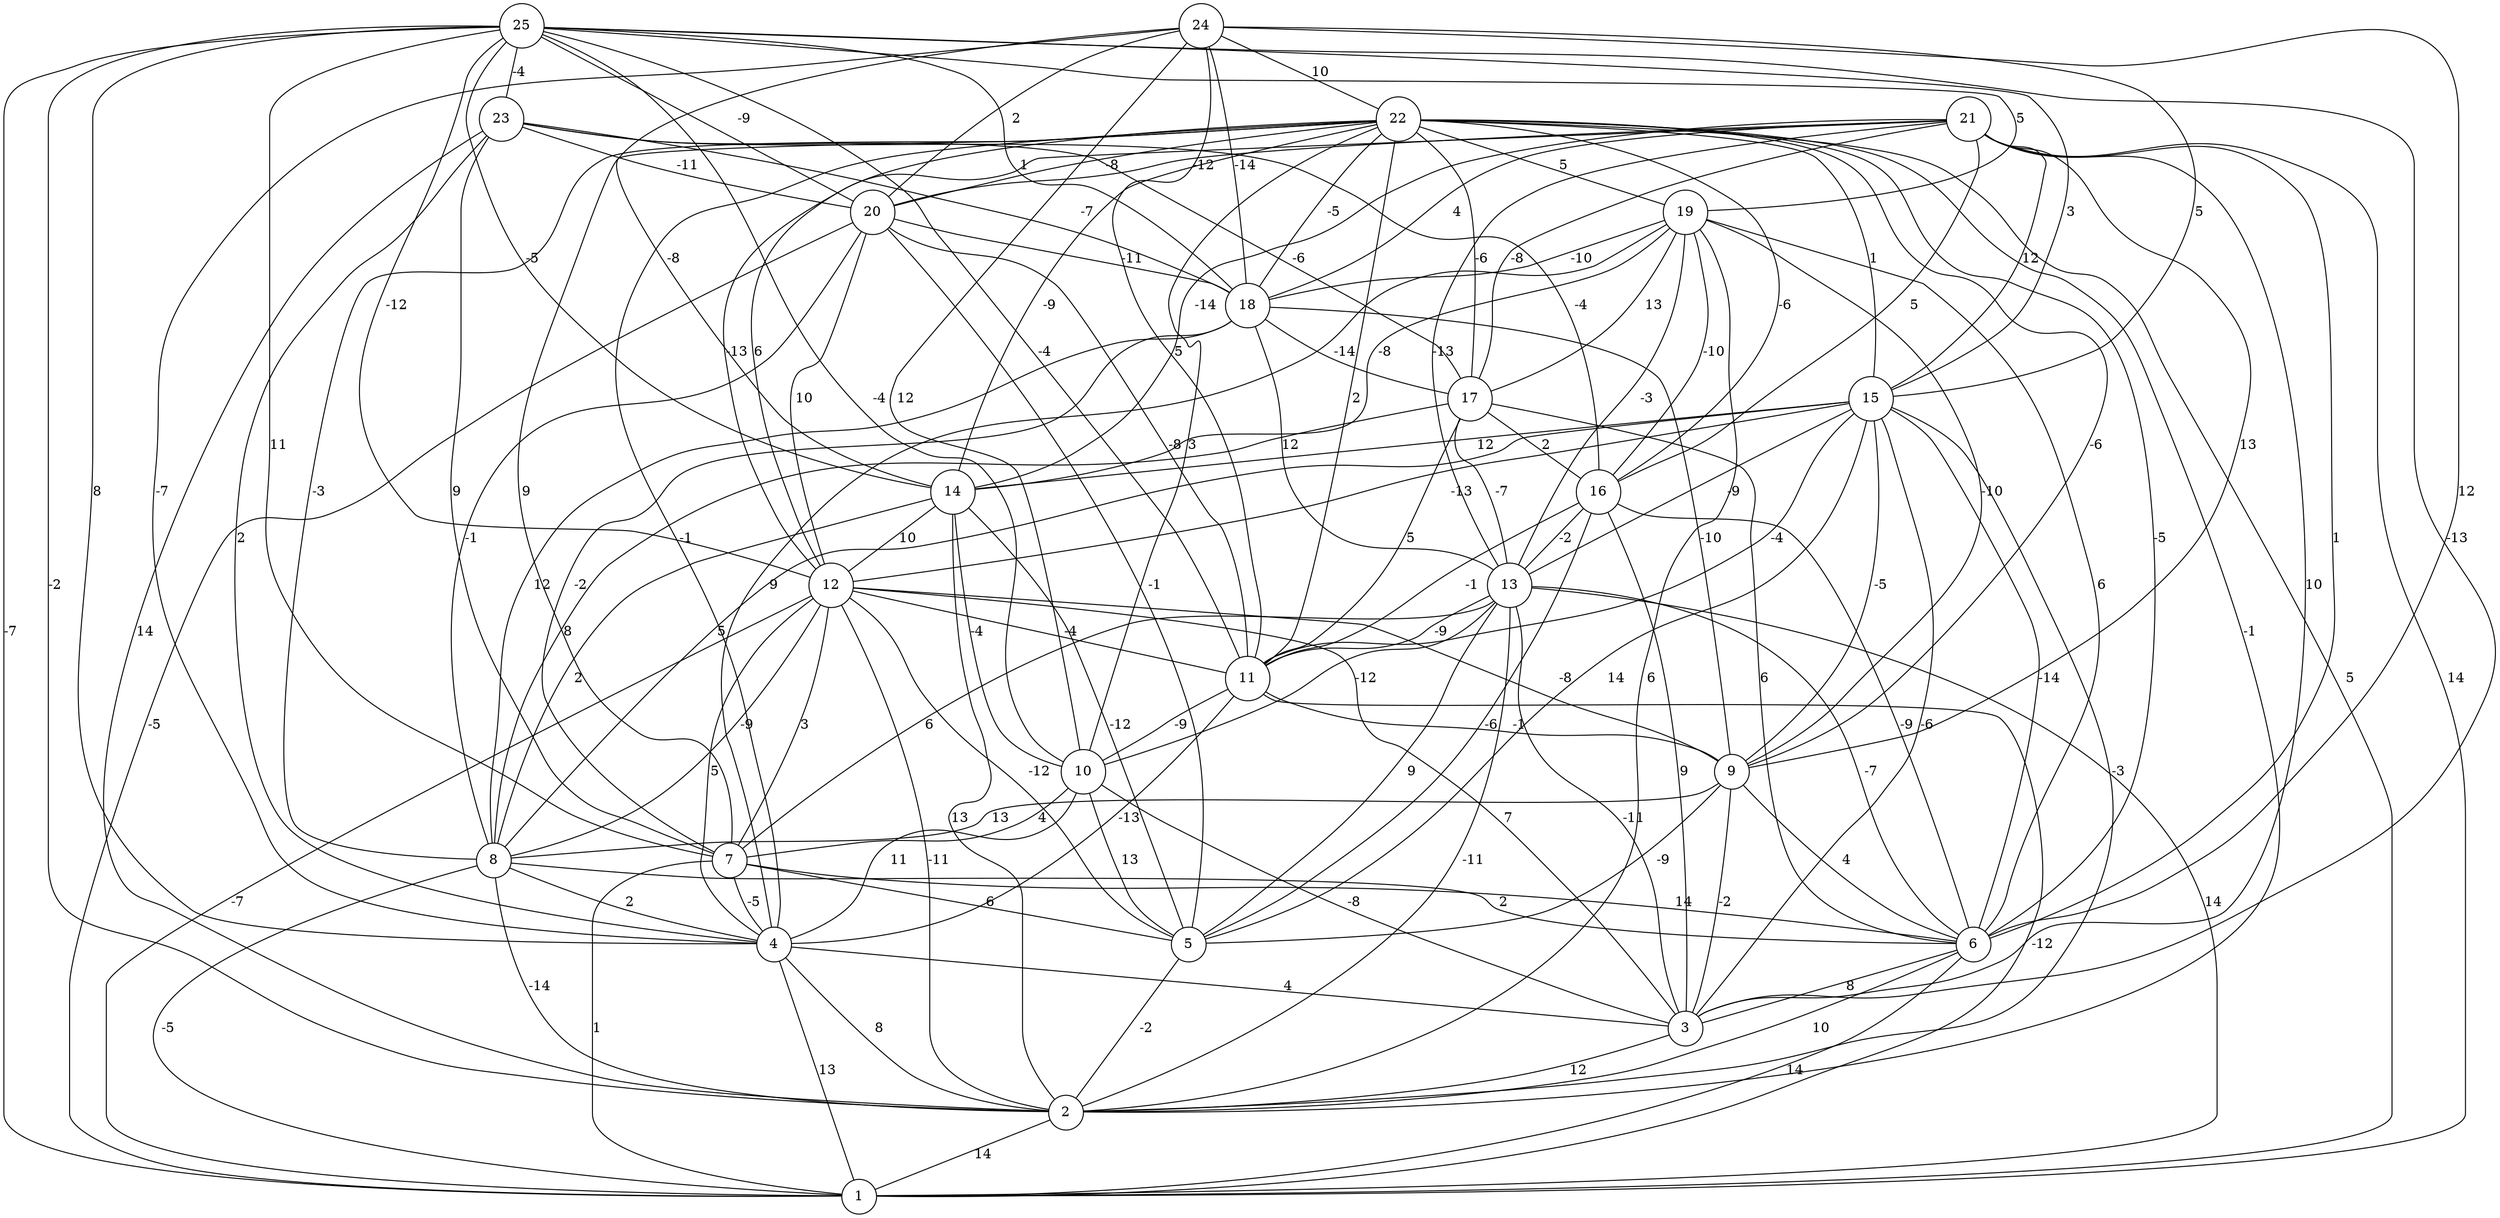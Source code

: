 graph { 
	 fontname="Helvetica,Arial,sans-serif" 
	 node [shape = circle]; 
	 25 -- 1 [label = "-7"];
	 25 -- 2 [label = "-2"];
	 25 -- 3 [label = "-13"];
	 25 -- 4 [label = "8"];
	 25 -- 7 [label = "11"];
	 25 -- 10 [label = "-4"];
	 25 -- 11 [label = "-4"];
	 25 -- 12 [label = "-12"];
	 25 -- 14 [label = "-5"];
	 25 -- 15 [label = "3"];
	 25 -- 18 [label = "1"];
	 25 -- 19 [label = "5"];
	 25 -- 20 [label = "-9"];
	 25 -- 23 [label = "-4"];
	 24 -- 4 [label = "-7"];
	 24 -- 6 [label = "12"];
	 24 -- 10 [label = "12"];
	 24 -- 11 [label = "5"];
	 24 -- 14 [label = "-8"];
	 24 -- 15 [label = "5"];
	 24 -- 18 [label = "-14"];
	 24 -- 20 [label = "2"];
	 24 -- 22 [label = "10"];
	 23 -- 2 [label = "14"];
	 23 -- 4 [label = "2"];
	 23 -- 7 [label = "9"];
	 23 -- 16 [label = "-4"];
	 23 -- 17 [label = "-6"];
	 23 -- 18 [label = "-7"];
	 23 -- 20 [label = "-11"];
	 22 -- 1 [label = "5"];
	 22 -- 2 [label = "-1"];
	 22 -- 4 [label = "-1"];
	 22 -- 6 [label = "-5"];
	 22 -- 7 [label = "9"];
	 22 -- 8 [label = "-3"];
	 22 -- 9 [label = "-6"];
	 22 -- 10 [label = "3"];
	 22 -- 11 [label = "2"];
	 22 -- 12 [label = "6"];
	 22 -- 14 [label = "-9"];
	 22 -- 15 [label = "1"];
	 22 -- 16 [label = "-6"];
	 22 -- 17 [label = "-6"];
	 22 -- 18 [label = "-5"];
	 22 -- 19 [label = "5"];
	 22 -- 20 [label = "-8"];
	 21 -- 1 [label = "14"];
	 21 -- 3 [label = "10"];
	 21 -- 6 [label = "1"];
	 21 -- 9 [label = "13"];
	 21 -- 12 [label = "-13"];
	 21 -- 13 [label = "-13"];
	 21 -- 14 [label = "-14"];
	 21 -- 15 [label = "12"];
	 21 -- 16 [label = "5"];
	 21 -- 17 [label = "-8"];
	 21 -- 18 [label = "4"];
	 21 -- 20 [label = "-12"];
	 20 -- 1 [label = "-5"];
	 20 -- 5 [label = "-1"];
	 20 -- 8 [label = "-1"];
	 20 -- 11 [label = "-8"];
	 20 -- 12 [label = "10"];
	 20 -- 18 [label = "-11"];
	 19 -- 2 [label = "6"];
	 19 -- 4 [label = "9"];
	 19 -- 6 [label = "6"];
	 19 -- 9 [label = "-10"];
	 19 -- 13 [label = "-3"];
	 19 -- 14 [label = "-8"];
	 19 -- 16 [label = "-10"];
	 19 -- 17 [label = "13"];
	 19 -- 18 [label = "-10"];
	 18 -- 7 [label = "-2"];
	 18 -- 8 [label = "12"];
	 18 -- 9 [label = "-10"];
	 18 -- 13 [label = "12"];
	 18 -- 17 [label = "-14"];
	 17 -- 6 [label = "6"];
	 17 -- 8 [label = "8"];
	 17 -- 11 [label = "5"];
	 17 -- 13 [label = "-7"];
	 17 -- 16 [label = "2"];
	 16 -- 3 [label = "9"];
	 16 -- 5 [label = "-6"];
	 16 -- 6 [label = "-9"];
	 16 -- 11 [label = "-1"];
	 16 -- 13 [label = "-2"];
	 15 -- 2 [label = "-3"];
	 15 -- 3 [label = "-6"];
	 15 -- 5 [label = "14"];
	 15 -- 6 [label = "-14"];
	 15 -- 8 [label = "5"];
	 15 -- 9 [label = "-5"];
	 15 -- 11 [label = "-4"];
	 15 -- 12 [label = "-13"];
	 15 -- 13 [label = "-9"];
	 15 -- 14 [label = "12"];
	 14 -- 2 [label = "13"];
	 14 -- 5 [label = "-12"];
	 14 -- 8 [label = "2"];
	 14 -- 10 [label = "-4"];
	 14 -- 12 [label = "10"];
	 13 -- 1 [label = "14"];
	 13 -- 2 [label = "-11"];
	 13 -- 3 [label = "-11"];
	 13 -- 5 [label = "9"];
	 13 -- 6 [label = "-7"];
	 13 -- 7 [label = "6"];
	 13 -- 10 [label = "-12"];
	 13 -- 11 [label = "-9"];
	 12 -- 1 [label = "-7"];
	 12 -- 2 [label = "-11"];
	 12 -- 3 [label = "7"];
	 12 -- 4 [label = "5"];
	 12 -- 5 [label = "-12"];
	 12 -- 7 [label = "3"];
	 12 -- 8 [label = "-9"];
	 12 -- 9 [label = "-8"];
	 12 -- 11 [label = "-4"];
	 11 -- 1 [label = "-12"];
	 11 -- 4 [label = "-13"];
	 11 -- 9 [label = "-1"];
	 11 -- 10 [label = "-9"];
	 10 -- 3 [label = "-8"];
	 10 -- 4 [label = "11"];
	 10 -- 5 [label = "13"];
	 10 -- 7 [label = "4"];
	 9 -- 3 [label = "-2"];
	 9 -- 5 [label = "-9"];
	 9 -- 6 [label = "4"];
	 9 -- 8 [label = "13"];
	 8 -- 1 [label = "-5"];
	 8 -- 2 [label = "-14"];
	 8 -- 4 [label = "2"];
	 8 -- 6 [label = "2"];
	 7 -- 1 [label = "1"];
	 7 -- 4 [label = "-5"];
	 7 -- 5 [label = "6"];
	 7 -- 6 [label = "14"];
	 6 -- 1 [label = "14"];
	 6 -- 2 [label = "10"];
	 6 -- 3 [label = "8"];
	 5 -- 2 [label = "-2"];
	 4 -- 1 [label = "13"];
	 4 -- 2 [label = "8"];
	 4 -- 3 [label = "4"];
	 3 -- 2 [label = "12"];
	 2 -- 1 [label = "14"];
	 1;
	 2;
	 3;
	 4;
	 5;
	 6;
	 7;
	 8;
	 9;
	 10;
	 11;
	 12;
	 13;
	 14;
	 15;
	 16;
	 17;
	 18;
	 19;
	 20;
	 21;
	 22;
	 23;
	 24;
	 25;
}
